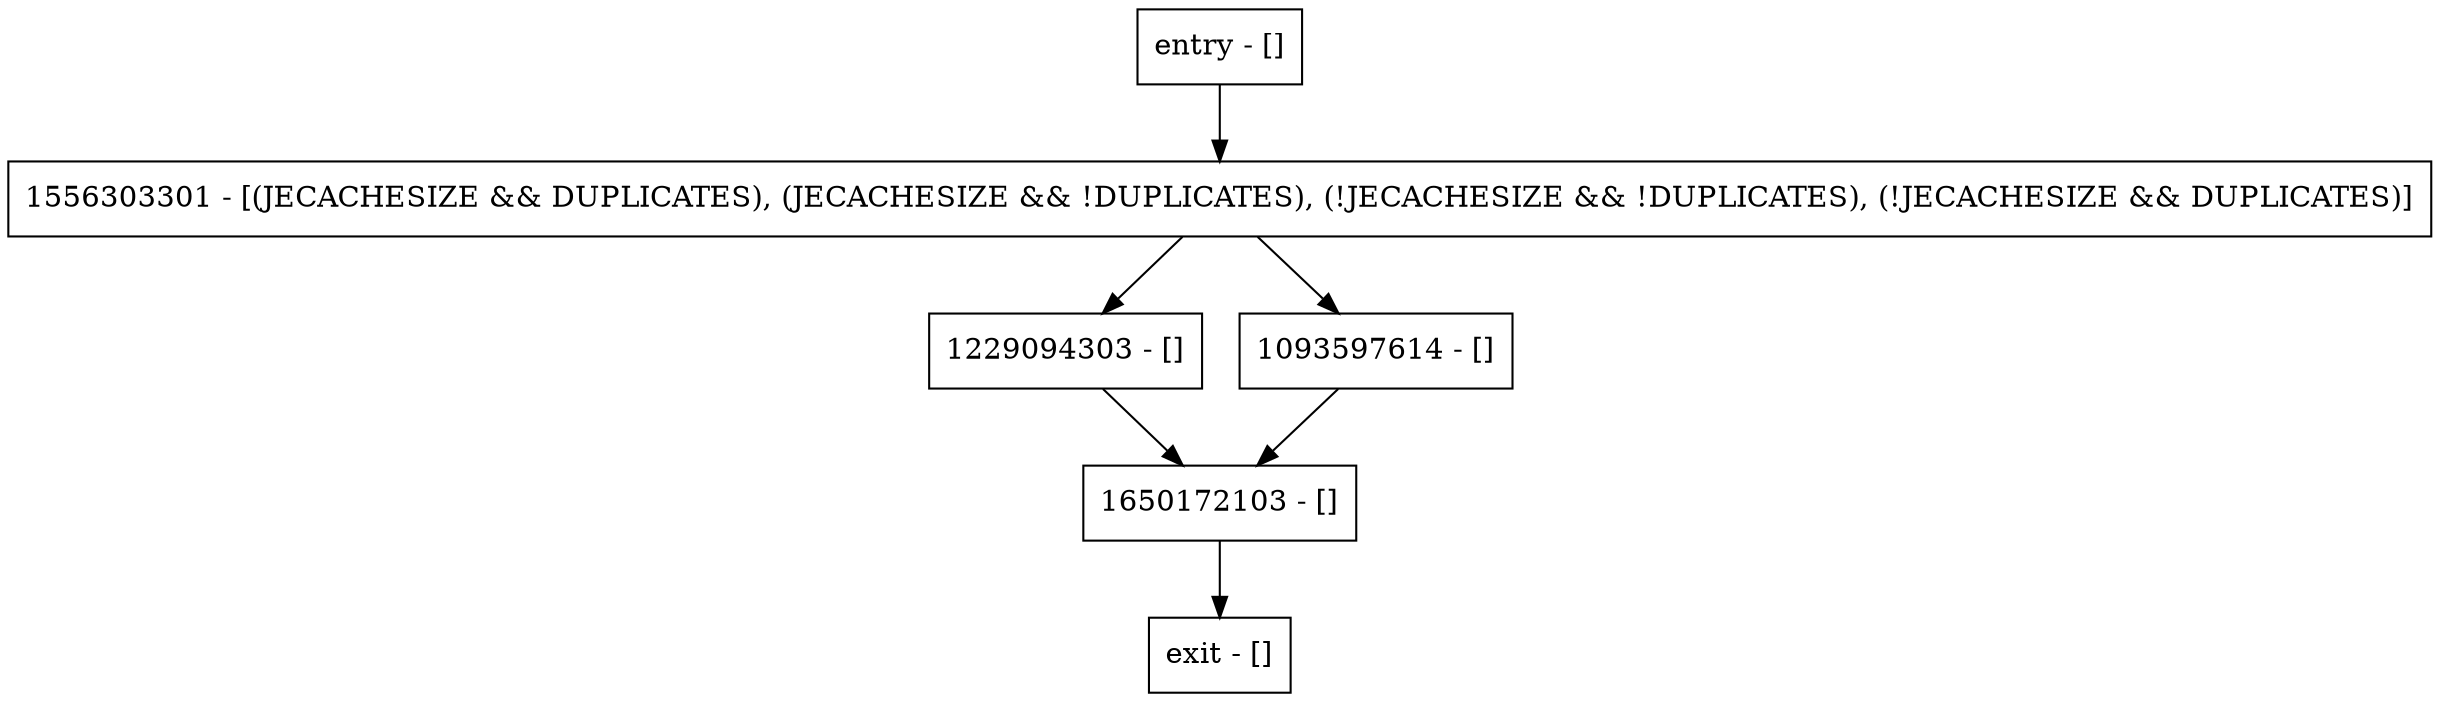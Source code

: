 digraph isTemporary {
node [shape=record];
entry [label="entry - []"];
exit [label="exit - []"];
1556303301 [label="1556303301 - [(JECACHESIZE && DUPLICATES), (JECACHESIZE && !DUPLICATES), (!JECACHESIZE && !DUPLICATES), (!JECACHESIZE && DUPLICATES)]"];
1650172103 [label="1650172103 - []"];
1229094303 [label="1229094303 - []"];
1093597614 [label="1093597614 - []"];
entry;
exit;
entry -> 1556303301;
1556303301 -> 1229094303;
1556303301 -> 1093597614;
1650172103 -> exit;
1229094303 -> 1650172103;
1093597614 -> 1650172103;
}
